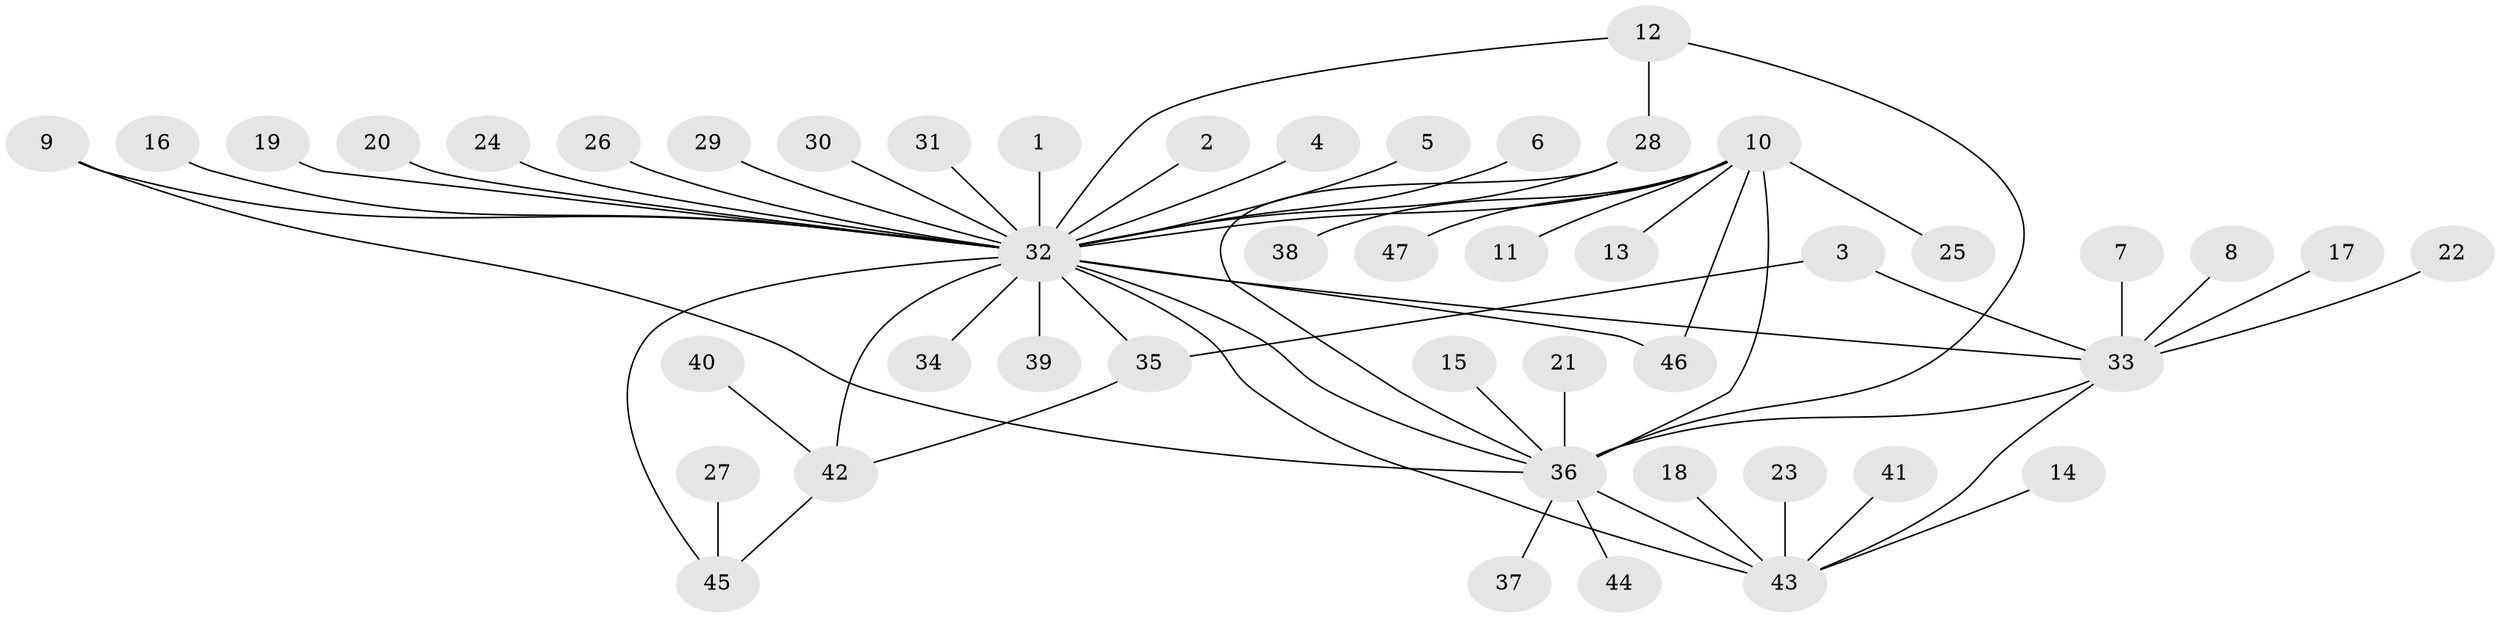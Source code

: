 // original degree distribution, {29: 0.010752688172043012, 6: 0.010752688172043012, 2: 0.17204301075268819, 3: 0.10752688172043011, 4: 0.03225806451612903, 1: 0.6129032258064516, 14: 0.010752688172043012, 8: 0.010752688172043012, 10: 0.010752688172043012, 11: 0.010752688172043012, 5: 0.010752688172043012}
// Generated by graph-tools (version 1.1) at 2025/48/03/06/25 01:48:57]
// undirected, 47 vertices, 58 edges
graph export_dot {
graph [start="1"]
  node [color=gray90,style=filled];
  1;
  2;
  3;
  4;
  5;
  6;
  7;
  8;
  9;
  10;
  11;
  12;
  13;
  14;
  15;
  16;
  17;
  18;
  19;
  20;
  21;
  22;
  23;
  24;
  25;
  26;
  27;
  28;
  29;
  30;
  31;
  32;
  33;
  34;
  35;
  36;
  37;
  38;
  39;
  40;
  41;
  42;
  43;
  44;
  45;
  46;
  47;
  1 -- 32 [weight=1.0];
  2 -- 32 [weight=1.0];
  3 -- 33 [weight=1.0];
  3 -- 35 [weight=1.0];
  4 -- 32 [weight=1.0];
  5 -- 32 [weight=1.0];
  6 -- 32 [weight=1.0];
  7 -- 33 [weight=1.0];
  8 -- 33 [weight=1.0];
  9 -- 32 [weight=1.0];
  9 -- 36 [weight=1.0];
  10 -- 11 [weight=1.0];
  10 -- 13 [weight=1.0];
  10 -- 25 [weight=1.0];
  10 -- 32 [weight=1.0];
  10 -- 36 [weight=2.0];
  10 -- 38 [weight=1.0];
  10 -- 46 [weight=1.0];
  10 -- 47 [weight=1.0];
  12 -- 28 [weight=1.0];
  12 -- 32 [weight=1.0];
  12 -- 36 [weight=1.0];
  14 -- 43 [weight=1.0];
  15 -- 36 [weight=1.0];
  16 -- 32 [weight=1.0];
  17 -- 33 [weight=1.0];
  18 -- 43 [weight=1.0];
  19 -- 32 [weight=1.0];
  20 -- 32 [weight=1.0];
  21 -- 36 [weight=1.0];
  22 -- 33 [weight=1.0];
  23 -- 43 [weight=1.0];
  24 -- 32 [weight=1.0];
  26 -- 32 [weight=1.0];
  27 -- 45 [weight=1.0];
  28 -- 32 [weight=1.0];
  28 -- 36 [weight=1.0];
  29 -- 32 [weight=1.0];
  30 -- 32 [weight=1.0];
  31 -- 32 [weight=1.0];
  32 -- 33 [weight=1.0];
  32 -- 34 [weight=1.0];
  32 -- 35 [weight=1.0];
  32 -- 36 [weight=1.0];
  32 -- 39 [weight=1.0];
  32 -- 42 [weight=1.0];
  32 -- 43 [weight=1.0];
  32 -- 45 [weight=1.0];
  32 -- 46 [weight=1.0];
  33 -- 36 [weight=1.0];
  33 -- 43 [weight=1.0];
  35 -- 42 [weight=1.0];
  36 -- 37 [weight=1.0];
  36 -- 43 [weight=1.0];
  36 -- 44 [weight=1.0];
  40 -- 42 [weight=1.0];
  41 -- 43 [weight=1.0];
  42 -- 45 [weight=1.0];
}
